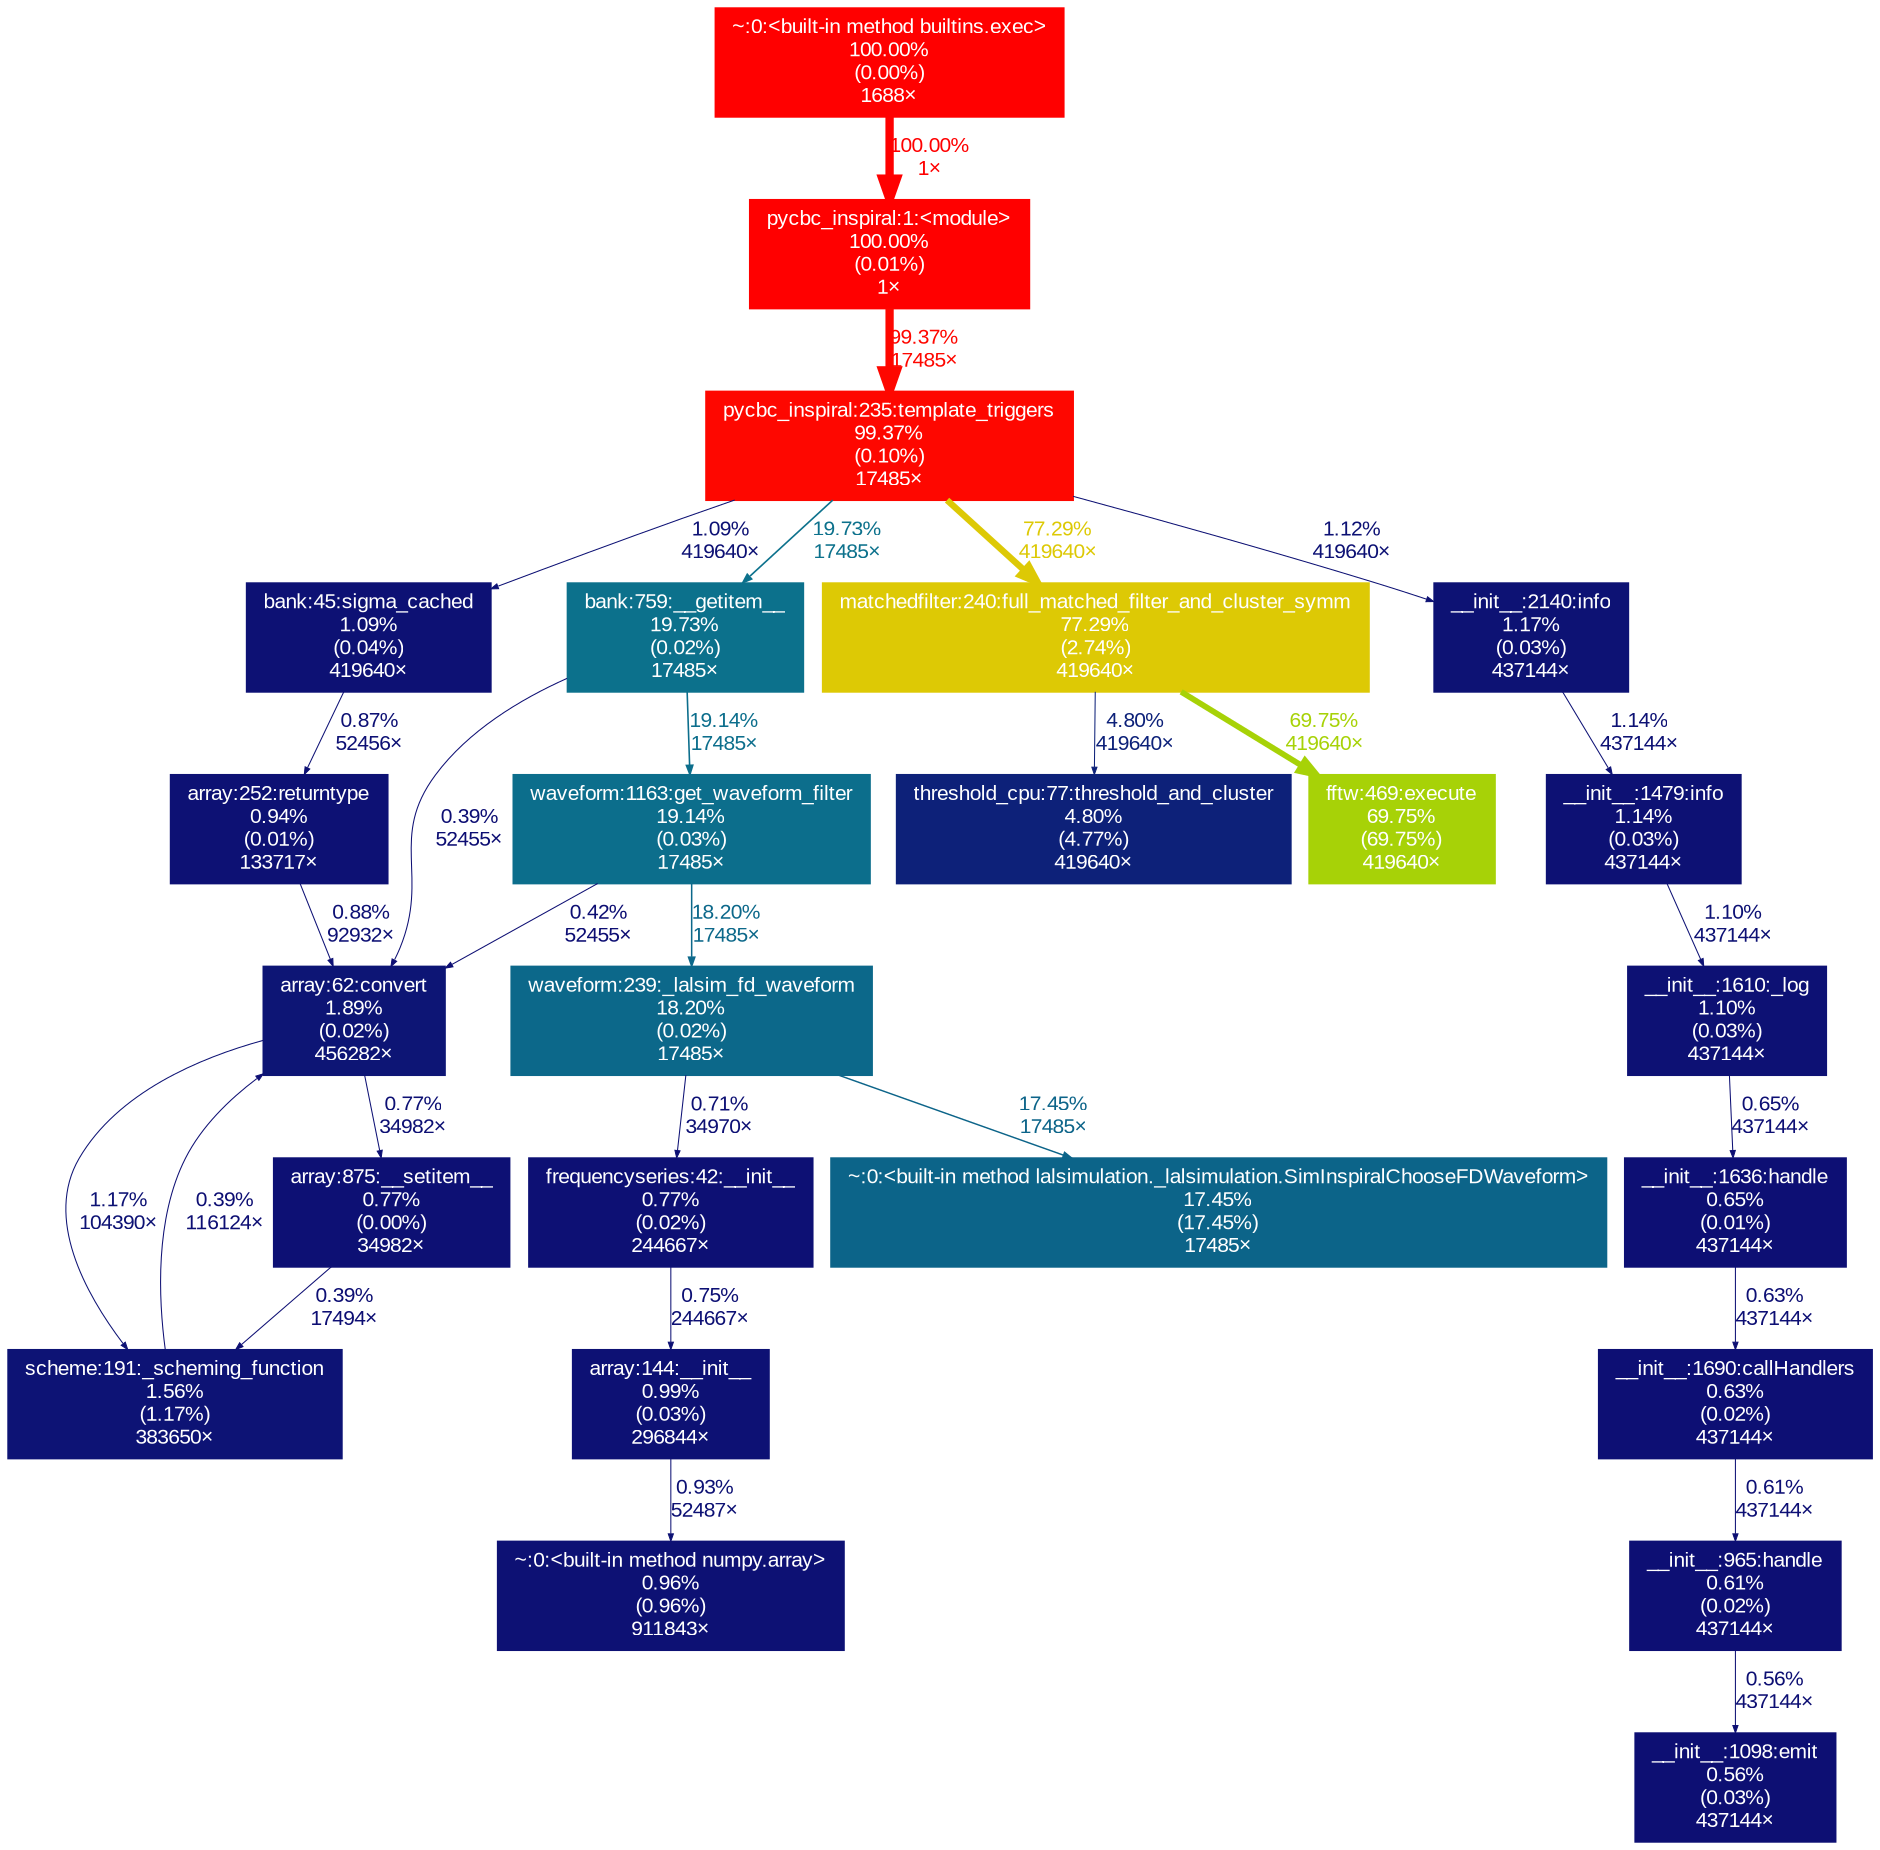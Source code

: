 digraph {
	graph [fontname=Arial, nodesep=0.125, ranksep=0.25];
	node [fontcolor=white, fontname=Arial, height=0, shape=box, style=filled, width=0];
	edge [fontname=Arial];
	372 [color="#ff0000", fontcolor="#ffffff", fontsize="10.00", label="pycbc_inspiral:1:<module>\n100.00%\n(0.01%)\n1×", tooltip="/work/pi_ccapano_umassd_edu/nperla_umassd_edu/envs/pycbc/bin/pycbc_inspiral"];
	372 -> 2565 [arrowsize="1.00", color="#fe0700", fontcolor="#fe0700", fontsize="10.00", label="99.37%\n17485×", labeldistance="3.97", penwidth="3.97"];
	1461 [color="#0d1174", fontcolor="#ffffff", fontsize="10.00", label="~:0:<built-in method numpy.array>\n0.96%\n(0.96%)\n911843×", tooltip="~"];
	1471 [color="#ff0000", fontcolor="#ffffff", fontsize="10.00", label="~:0:<built-in method builtins.exec>\n100.00%\n(0.00%)\n1688×", tooltip="~"];
	1471 -> 372 [arrowsize="1.00", color="#ff0000", fontcolor="#ff0000", fontsize="10.00", label="100.00%\n1×", labeldistance="4.00", penwidth="4.00"];
	1642 [color="#0d0f73", fontcolor="#ffffff", fontsize="10.00", label="__init__:1098:emit\n0.56%\n(0.03%)\n437144×", tooltip="/work/pi_ccapano_umassd_edu/nperla_umassd_edu/envs/pycbc/lib/python3.11/logging/__init__.py"];
	1893 [color="#0d1375", fontcolor="#ffffff", fontsize="10.00", label="scheme:191:_scheming_function\n1.56%\n(1.17%)\n383650×", tooltip="/work/pi_ccapano_umassd_edu/nperla_umassd_edu/envs/pycbc/lib/python3.11/site-packages/pycbc/scheme.py"];
	1893 -> 3610 [arrowsize="0.35", color="#0d0e73", fontcolor="#0d0e73", fontsize="10.00", label="0.39%\n116124×", labeldistance="0.50", penwidth="0.50"];
	2155 [color="#0d1174", fontcolor="#ffffff", fontsize="10.00", label="array:144:__init__\n0.99%\n(0.03%)\n296844×", tooltip="/work/pi_ccapano_umassd_edu/nperla_umassd_edu/envs/pycbc/lib/python3.11/site-packages/pycbc/types/array.py"];
	2155 -> 1461 [arrowsize="0.35", color="#0d1174", fontcolor="#0d1174", fontsize="10.00", label="0.93%\n52487×", labeldistance="0.50", penwidth="0.50"];
	2180 [color="#0d1174", fontcolor="#ffffff", fontsize="10.00", label="bank:45:sigma_cached\n1.09%\n(0.04%)\n419640×", tooltip="/work/pi_ccapano_umassd_edu/nperla_umassd_edu/envs/pycbc/lib/python3.11/site-packages/pycbc/waveform/bank.py"];
	2180 -> 7522 [arrowsize="0.35", color="#0d1074", fontcolor="#0d1074", fontsize="10.00", label="0.87%\n52456×", labeldistance="0.50", penwidth="0.50"];
	2181 [color="#0c718c", fontcolor="#ffffff", fontsize="10.00", label="bank:759:__getitem__\n19.73%\n(0.02%)\n17485×", tooltip="/work/pi_ccapano_umassd_edu/nperla_umassd_edu/envs/pycbc/lib/python3.11/site-packages/pycbc/waveform/bank.py"];
	2181 -> 2606 [arrowsize="0.44", color="#0c6e8c", fontcolor="#0c6e8c", fontsize="10.00", label="19.14%\n17485×", labeldistance="0.77", penwidth="0.77"];
	2181 -> 3610 [arrowsize="0.35", color="#0d0e73", fontcolor="#0d0e73", fontsize="10.00", label="0.39%\n52455×", labeldistance="0.50", penwidth="0.50"];
	2258 [color="#0d1074", fontcolor="#ffffff", fontsize="10.00", label="array:875:__setitem__\n0.77%\n(0.00%)\n34982×", tooltip="/work/pi_ccapano_umassd_edu/nperla_umassd_edu/envs/pycbc/lib/python3.11/site-packages/pycbc/types/array.py"];
	2258 -> 1893 [arrowsize="0.35", color="#0d0e73", fontcolor="#0d0e73", fontsize="10.00", label="0.39%\n17494×", labeldistance="0.50", penwidth="0.50"];
	2271 [color="#0d1074", fontcolor="#ffffff", fontsize="10.00", label="frequencyseries:42:__init__\n0.77%\n(0.02%)\n244667×", tooltip="/work/pi_ccapano_umassd_edu/nperla_umassd_edu/envs/pycbc/lib/python3.11/site-packages/pycbc/types/frequencyseries.py"];
	2271 -> 2155 [arrowsize="0.35", color="#0d1074", fontcolor="#0d1074", fontsize="10.00", label="0.75%\n244667×", labeldistance="0.50", penwidth="0.50"];
	2565 [color="#fe0700", fontcolor="#ffffff", fontsize="10.00", label="pycbc_inspiral:235:template_triggers\n99.37%\n(0.10%)\n17485×", tooltip="/work/pi_ccapano_umassd_edu/nperla_umassd_edu/envs/pycbc/bin/pycbc_inspiral"];
	2565 -> 2180 [arrowsize="0.35", color="#0d1174", fontcolor="#0d1174", fontsize="10.00", label="1.09%\n419640×", labeldistance="0.50", penwidth="0.50"];
	2565 -> 2181 [arrowsize="0.44", color="#0c718c", fontcolor="#0c718c", fontsize="10.00", label="19.73%\n17485×", labeldistance="0.79", penwidth="0.79"];
	2565 -> 2585 [arrowsize="0.88", color="#ddc905", fontcolor="#ddc905", fontsize="10.00", label="77.29%\n419640×", labeldistance="3.09", penwidth="3.09"];
	2565 -> 2681 [arrowsize="0.35", color="#0d1174", fontcolor="#0d1174", fontsize="10.00", label="1.12%\n419640×", labeldistance="0.50", penwidth="0.50"];
	2585 [color="#ddc905", fontcolor="#ffffff", fontsize="10.00", label="matchedfilter:240:full_matched_filter_and_cluster_symm\n77.29%\n(2.74%)\n419640×", tooltip="/work/pi_ccapano_umassd_edu/nperla_umassd_edu/envs/pycbc/lib/python3.11/site-packages/pycbc/filter/matchedfilter.py"];
	2585 -> 4014 [arrowsize="0.35", color="#0d2179", fontcolor="#0d2179", fontsize="10.00", label="4.80%\n419640×", labeldistance="0.50", penwidth="0.50"];
	2585 -> 7345 [arrowsize="0.84", color="#a7d207", fontcolor="#a7d207", fontsize="10.00", label="69.75%\n419640×", labeldistance="2.79", penwidth="2.79"];
	2606 [color="#0c6e8c", fontcolor="#ffffff", fontsize="10.00", label="waveform:1163:get_waveform_filter\n19.14%\n(0.03%)\n17485×", tooltip="/work/pi_ccapano_umassd_edu/nperla_umassd_edu/envs/pycbc/lib/python3.11/site-packages/pycbc/waveform/waveform.py"];
	2606 -> 3610 [arrowsize="0.35", color="#0d0e73", fontcolor="#0d0e73", fontsize="10.00", label="0.42%\n52455×", labeldistance="0.50", penwidth="0.50"];
	2606 -> 3633 [arrowsize="0.43", color="#0c688a", fontcolor="#0c688a", fontsize="10.00", label="18.20%\n17485×", labeldistance="0.73", penwidth="0.73"];
	2681 [color="#0d1274", fontcolor="#ffffff", fontsize="10.00", label="__init__:2140:info\n1.17%\n(0.03%)\n437144×", tooltip="/work/pi_ccapano_umassd_edu/nperla_umassd_edu/envs/pycbc/lib/python3.11/logging/__init__.py"];
	2681 -> 3544 [arrowsize="0.35", color="#0d1174", fontcolor="#0d1174", fontsize="10.00", label="1.14%\n437144×", labeldistance="0.50", penwidth="0.50"];
	3484 [color="#0d1174", fontcolor="#ffffff", fontsize="10.00", label="__init__:1610:_log\n1.10%\n(0.03%)\n437144×", tooltip="/work/pi_ccapano_umassd_edu/nperla_umassd_edu/envs/pycbc/lib/python3.11/logging/__init__.py"];
	3484 -> 3546 [arrowsize="0.35", color="#0d0f74", fontcolor="#0d0f74", fontsize="10.00", label="0.65%\n437144×", labeldistance="0.50", penwidth="0.50"];
	3544 [color="#0d1174", fontcolor="#ffffff", fontsize="10.00", label="__init__:1479:info\n1.14%\n(0.03%)\n437144×", tooltip="/work/pi_ccapano_umassd_edu/nperla_umassd_edu/envs/pycbc/lib/python3.11/logging/__init__.py"];
	3544 -> 3484 [arrowsize="0.35", color="#0d1174", fontcolor="#0d1174", fontsize="10.00", label="1.10%\n437144×", labeldistance="0.50", penwidth="0.50"];
	3545 [color="#0d0f74", fontcolor="#ffffff", fontsize="10.00", label="__init__:1690:callHandlers\n0.63%\n(0.02%)\n437144×", tooltip="/work/pi_ccapano_umassd_edu/nperla_umassd_edu/envs/pycbc/lib/python3.11/logging/__init__.py"];
	3545 -> 8261 [arrowsize="0.35", color="#0d0f74", fontcolor="#0d0f74", fontsize="10.00", label="0.61%\n437144×", labeldistance="0.50", penwidth="0.50"];
	3546 [color="#0d0f74", fontcolor="#ffffff", fontsize="10.00", label="__init__:1636:handle\n0.65%\n(0.01%)\n437144×", tooltip="/work/pi_ccapano_umassd_edu/nperla_umassd_edu/envs/pycbc/lib/python3.11/logging/__init__.py"];
	3546 -> 3545 [arrowsize="0.35", color="#0d0f74", fontcolor="#0d0f74", fontsize="10.00", label="0.63%\n437144×", labeldistance="0.50", penwidth="0.50"];
	3610 [color="#0d1575", fontcolor="#ffffff", fontsize="10.00", label="array:62:convert\n1.89%\n(0.02%)\n456282×", tooltip="/work/pi_ccapano_umassd_edu/nperla_umassd_edu/envs/pycbc/lib/python3.11/site-packages/pycbc/types/array.py"];
	3610 -> 1893 [arrowsize="0.35", color="#0d1274", fontcolor="#0d1274", fontsize="10.00", label="1.17%\n104390×", labeldistance="0.50", penwidth="0.50"];
	3610 -> 2258 [arrowsize="0.35", color="#0d1074", fontcolor="#0d1074", fontsize="10.00", label="0.77%\n34982×", labeldistance="0.50", penwidth="0.50"];
	3633 [color="#0c688a", fontcolor="#ffffff", fontsize="10.00", label="waveform:239:_lalsim_fd_waveform\n18.20%\n(0.02%)\n17485×", tooltip="/work/pi_ccapano_umassd_edu/nperla_umassd_edu/envs/pycbc/lib/python3.11/site-packages/pycbc/waveform/waveform.py"];
	3633 -> 2271 [arrowsize="0.35", color="#0d1074", fontcolor="#0d1074", fontsize="10.00", label="0.71%\n34970×", labeldistance="0.50", penwidth="0.50"];
	3633 -> 5196 [arrowsize="0.42", color="#0c6489", fontcolor="#0c6489", fontsize="10.00", label="17.45%\n17485×", labeldistance="0.70", penwidth="0.70"];
	4014 [color="#0d2179", fontcolor="#ffffff", fontsize="10.00", label="threshold_cpu:77:threshold_and_cluster\n4.80%\n(4.77%)\n419640×", tooltip="/work/pi_ccapano_umassd_edu/nperla_umassd_edu/envs/pycbc/lib/python3.11/site-packages/pycbc/events/threshold_cpu.py"];
	5196 [color="#0c6489", fontcolor="#ffffff", fontsize="10.00", label="~:0:<built-in method lalsimulation._lalsimulation.SimInspiralChooseFDWaveform>\n17.45%\n(17.45%)\n17485×", tooltip="~"];
	7345 [color="#a7d207", fontcolor="#ffffff", fontsize="10.00", label="fftw:469:execute\n69.75%\n(69.75%)\n419640×", tooltip="/work/pi_ccapano_umassd_edu/nperla_umassd_edu/envs/pycbc/lib/python3.11/site-packages/pycbc/fft/fftw.py"];
	7522 [color="#0d1174", fontcolor="#ffffff", fontsize="10.00", label="array:252:returntype\n0.94%\n(0.01%)\n133717×", tooltip="/work/pi_ccapano_umassd_edu/nperla_umassd_edu/envs/pycbc/lib/python3.11/site-packages/pycbc/types/array.py"];
	7522 -> 3610 [arrowsize="0.35", color="#0d1074", fontcolor="#0d1074", fontsize="10.00", label="0.88%\n92932×", labeldistance="0.50", penwidth="0.50"];
	8261 [color="#0d0f74", fontcolor="#ffffff", fontsize="10.00", label="__init__:965:handle\n0.61%\n(0.02%)\n437144×", tooltip="/work/pi_ccapano_umassd_edu/nperla_umassd_edu/envs/pycbc/lib/python3.11/logging/__init__.py"];
	8261 -> 1642 [arrowsize="0.35", color="#0d0f73", fontcolor="#0d0f73", fontsize="10.00", label="0.56%\n437144×", labeldistance="0.50", penwidth="0.50"];
}
